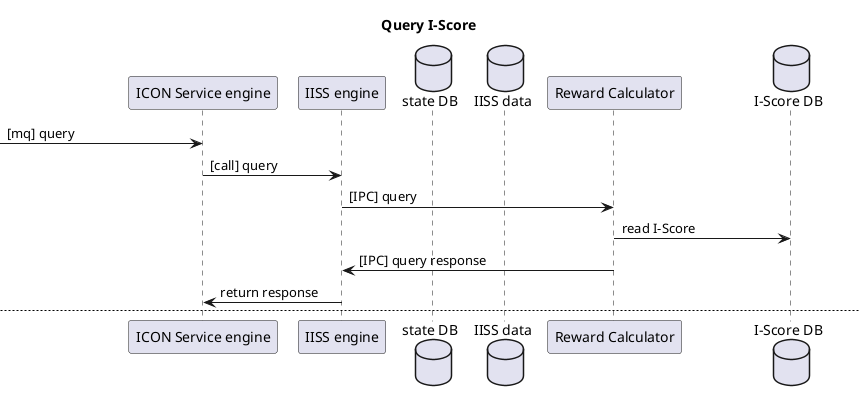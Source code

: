 @startuml
title Query I-Score

participant "ICON Service engine" as IS
participant "IISS engine" as IISS
database "state DB" as SDB
database "IISS data" as ID
participant "Reward Calculator" as RC
database "I-Score DB" as ISDB

-> IS: [mq] query
IS -> IISS: [call] query
IISS -> RC: [IPC] query
RC -> ISDB: read I-Score
RC -> IISS: [IPC] query response
IISS -> IS: return response

newpage Claim I-Score

group block invoke

-> IS: [mq] block invoke
IS -> IISS: [call] with TX
IISS -> RC: [IPC] claim
RC -> ISDB: read I-Score
opt old I-Score
RC -> RC: caculate I-Score
end
RC -> IISS: claim response
IISS -> IS: return response

end

group write_precommit_state, remove_precommit_state

-> IS: [mq] write_precommit_state\nor remove_precommit_state
IS -> IISS: commit or rollback
alt commit
IISS -> SDB: update ICX
IISS -> ID: write claim TX
IISS -> RC: [IPC] commit_block with success
RC -> ISDB: write I-Score to snapshot
else remove
IISS -> RC: [IPC] commit_block with failure
RC -> RC: remove I-Score
end

end

@enduml
